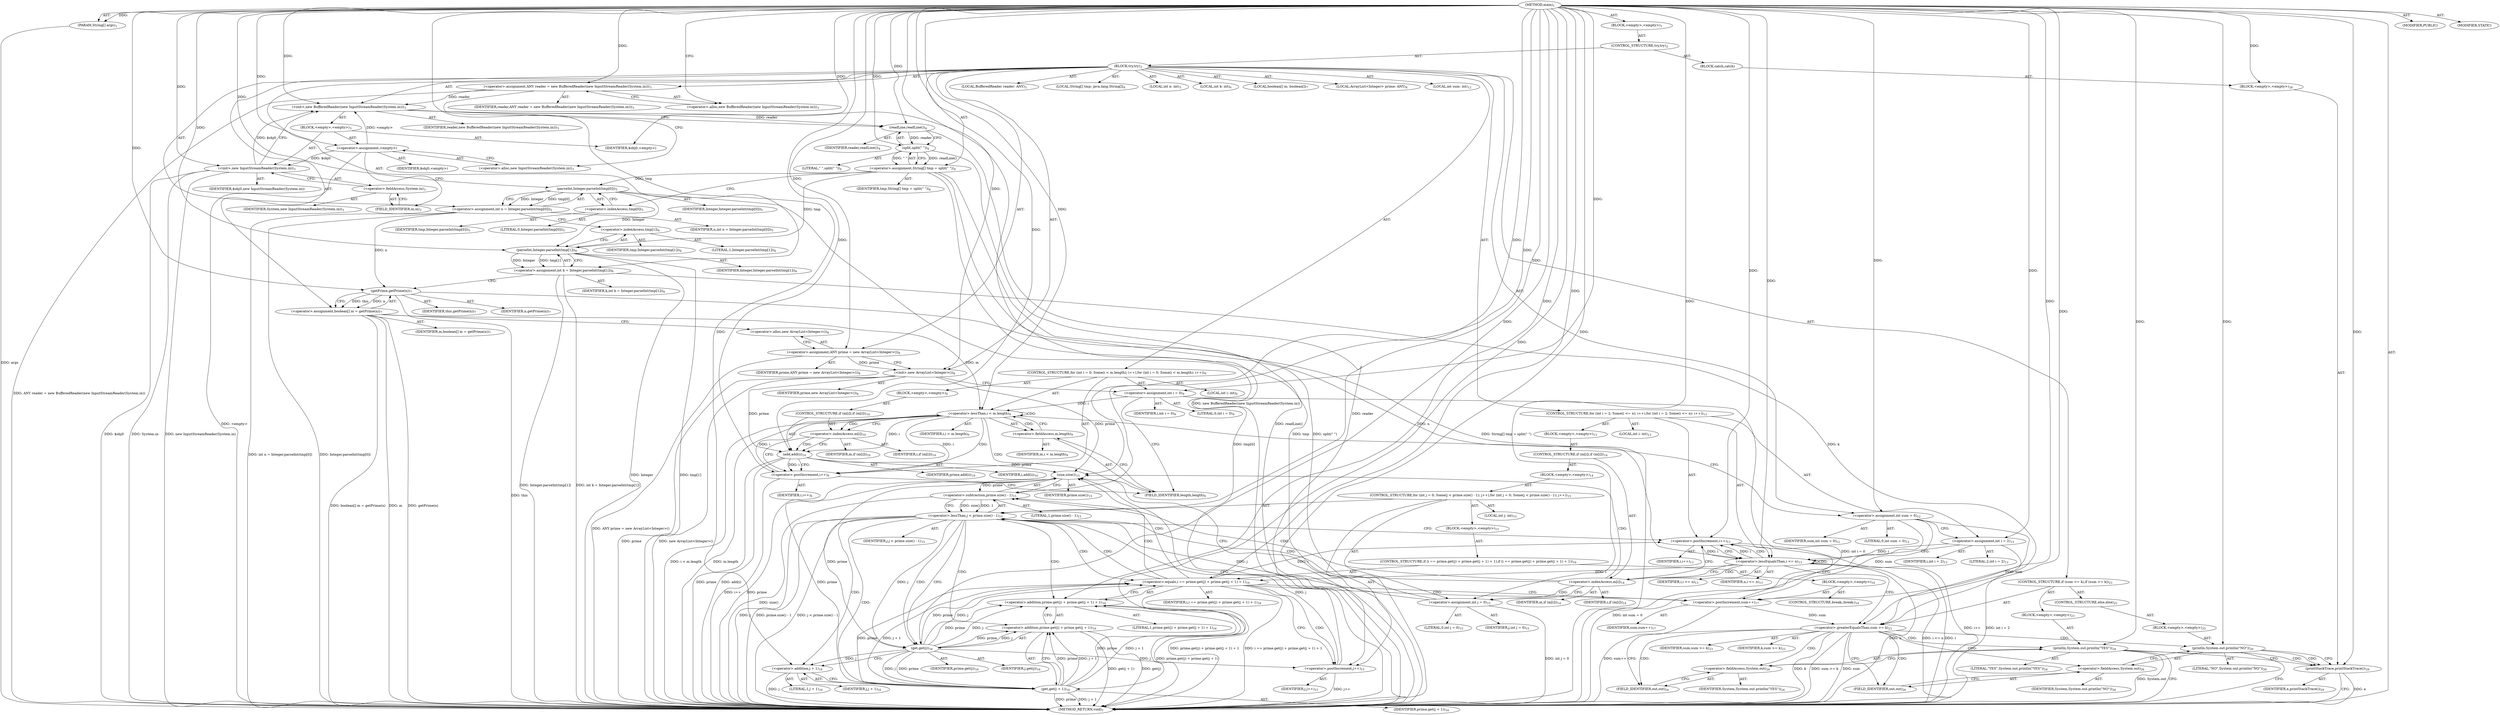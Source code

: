 digraph "main" {  
"21" [label = <(METHOD,main)<SUB>1</SUB>> ]
"22" [label = <(PARAM,String[] args)<SUB>1</SUB>> ]
"23" [label = <(BLOCK,&lt;empty&gt;,&lt;empty&gt;)<SUB>1</SUB>> ]
"24" [label = <(CONTROL_STRUCTURE,try,try)<SUB>2</SUB>> ]
"25" [label = <(BLOCK,try,try)<SUB>2</SUB>> ]
"4" [label = <(LOCAL,BufferedReader reader: ANY)<SUB>3</SUB>> ]
"26" [label = <(&lt;operator&gt;.assignment,ANY reader = new BufferedReader(new InputStreamReader(System.in)))<SUB>3</SUB>> ]
"27" [label = <(IDENTIFIER,reader,ANY reader = new BufferedReader(new InputStreamReader(System.in)))<SUB>3</SUB>> ]
"28" [label = <(&lt;operator&gt;.alloc,new BufferedReader(new InputStreamReader(System.in)))<SUB>3</SUB>> ]
"29" [label = <(&lt;init&gt;,new BufferedReader(new InputStreamReader(System.in)))<SUB>3</SUB>> ]
"3" [label = <(IDENTIFIER,reader,new BufferedReader(new InputStreamReader(System.in)))<SUB>3</SUB>> ]
"30" [label = <(BLOCK,&lt;empty&gt;,&lt;empty&gt;)<SUB>3</SUB>> ]
"31" [label = <(&lt;operator&gt;.assignment,&lt;empty&gt;)> ]
"32" [label = <(IDENTIFIER,$obj0,&lt;empty&gt;)> ]
"33" [label = <(&lt;operator&gt;.alloc,new InputStreamReader(System.in))<SUB>3</SUB>> ]
"34" [label = <(&lt;init&gt;,new InputStreamReader(System.in))<SUB>3</SUB>> ]
"35" [label = <(IDENTIFIER,$obj0,new InputStreamReader(System.in))> ]
"36" [label = <(&lt;operator&gt;.fieldAccess,System.in)<SUB>3</SUB>> ]
"37" [label = <(IDENTIFIER,System,new InputStreamReader(System.in))<SUB>3</SUB>> ]
"38" [label = <(FIELD_IDENTIFIER,in,in)<SUB>3</SUB>> ]
"39" [label = <(IDENTIFIER,$obj0,&lt;empty&gt;)> ]
"40" [label = <(LOCAL,String[] tmp: java.lang.String[])<SUB>4</SUB>> ]
"41" [label = <(&lt;operator&gt;.assignment,String[] tmp = split(&quot; &quot;))<SUB>4</SUB>> ]
"42" [label = <(IDENTIFIER,tmp,String[] tmp = split(&quot; &quot;))<SUB>4</SUB>> ]
"43" [label = <(split,split(&quot; &quot;))<SUB>4</SUB>> ]
"44" [label = <(readLine,readLine())<SUB>4</SUB>> ]
"45" [label = <(IDENTIFIER,reader,readLine())<SUB>4</SUB>> ]
"46" [label = <(LITERAL,&quot; &quot;,split(&quot; &quot;))<SUB>4</SUB>> ]
"47" [label = <(LOCAL,int n: int)<SUB>5</SUB>> ]
"48" [label = <(&lt;operator&gt;.assignment,int n = Integer.parseInt(tmp[0]))<SUB>5</SUB>> ]
"49" [label = <(IDENTIFIER,n,int n = Integer.parseInt(tmp[0]))<SUB>5</SUB>> ]
"50" [label = <(parseInt,Integer.parseInt(tmp[0]))<SUB>5</SUB>> ]
"51" [label = <(IDENTIFIER,Integer,Integer.parseInt(tmp[0]))<SUB>5</SUB>> ]
"52" [label = <(&lt;operator&gt;.indexAccess,tmp[0])<SUB>5</SUB>> ]
"53" [label = <(IDENTIFIER,tmp,Integer.parseInt(tmp[0]))<SUB>5</SUB>> ]
"54" [label = <(LITERAL,0,Integer.parseInt(tmp[0]))<SUB>5</SUB>> ]
"55" [label = <(LOCAL,int k: int)<SUB>6</SUB>> ]
"56" [label = <(&lt;operator&gt;.assignment,int k = Integer.parseInt(tmp[1]))<SUB>6</SUB>> ]
"57" [label = <(IDENTIFIER,k,int k = Integer.parseInt(tmp[1]))<SUB>6</SUB>> ]
"58" [label = <(parseInt,Integer.parseInt(tmp[1]))<SUB>6</SUB>> ]
"59" [label = <(IDENTIFIER,Integer,Integer.parseInt(tmp[1]))<SUB>6</SUB>> ]
"60" [label = <(&lt;operator&gt;.indexAccess,tmp[1])<SUB>6</SUB>> ]
"61" [label = <(IDENTIFIER,tmp,Integer.parseInt(tmp[1]))<SUB>6</SUB>> ]
"62" [label = <(LITERAL,1,Integer.parseInt(tmp[1]))<SUB>6</SUB>> ]
"63" [label = <(LOCAL,boolean[] m: boolean[])<SUB>7</SUB>> ]
"64" [label = <(&lt;operator&gt;.assignment,boolean[] m = getPrime(n))<SUB>7</SUB>> ]
"65" [label = <(IDENTIFIER,m,boolean[] m = getPrime(n))<SUB>7</SUB>> ]
"66" [label = <(getPrime,getPrime(n))<SUB>7</SUB>> ]
"67" [label = <(IDENTIFIER,this,getPrime(n))<SUB>7</SUB>> ]
"68" [label = <(IDENTIFIER,n,getPrime(n))<SUB>7</SUB>> ]
"6" [label = <(LOCAL,ArrayList&lt;Integer&gt; prime: ANY)<SUB>8</SUB>> ]
"69" [label = <(&lt;operator&gt;.assignment,ANY prime = new ArrayList&lt;Integer&gt;())<SUB>8</SUB>> ]
"70" [label = <(IDENTIFIER,prime,ANY prime = new ArrayList&lt;Integer&gt;())<SUB>8</SUB>> ]
"71" [label = <(&lt;operator&gt;.alloc,new ArrayList&lt;Integer&gt;())<SUB>8</SUB>> ]
"72" [label = <(&lt;init&gt;,new ArrayList&lt;Integer&gt;())<SUB>8</SUB>> ]
"5" [label = <(IDENTIFIER,prime,new ArrayList&lt;Integer&gt;())<SUB>8</SUB>> ]
"73" [label = <(CONTROL_STRUCTURE,for (int i = 0; Some(i &lt; m.length); i++),for (int i = 0; Some(i &lt; m.length); i++))<SUB>9</SUB>> ]
"74" [label = <(LOCAL,int i: int)<SUB>9</SUB>> ]
"75" [label = <(&lt;operator&gt;.assignment,int i = 0)<SUB>9</SUB>> ]
"76" [label = <(IDENTIFIER,i,int i = 0)<SUB>9</SUB>> ]
"77" [label = <(LITERAL,0,int i = 0)<SUB>9</SUB>> ]
"78" [label = <(&lt;operator&gt;.lessThan,i &lt; m.length)<SUB>9</SUB>> ]
"79" [label = <(IDENTIFIER,i,i &lt; m.length)<SUB>9</SUB>> ]
"80" [label = <(&lt;operator&gt;.fieldAccess,m.length)<SUB>9</SUB>> ]
"81" [label = <(IDENTIFIER,m,i &lt; m.length)<SUB>9</SUB>> ]
"82" [label = <(FIELD_IDENTIFIER,length,length)<SUB>9</SUB>> ]
"83" [label = <(&lt;operator&gt;.postIncrement,i++)<SUB>9</SUB>> ]
"84" [label = <(IDENTIFIER,i,i++)<SUB>9</SUB>> ]
"85" [label = <(BLOCK,&lt;empty&gt;,&lt;empty&gt;)<SUB>9</SUB>> ]
"86" [label = <(CONTROL_STRUCTURE,if (m[i]),if (m[i]))<SUB>10</SUB>> ]
"87" [label = <(&lt;operator&gt;.indexAccess,m[i])<SUB>10</SUB>> ]
"88" [label = <(IDENTIFIER,m,if (m[i]))<SUB>10</SUB>> ]
"89" [label = <(IDENTIFIER,i,if (m[i]))<SUB>10</SUB>> ]
"90" [label = <(add,add(i))<SUB>10</SUB>> ]
"91" [label = <(IDENTIFIER,prime,add(i))<SUB>10</SUB>> ]
"92" [label = <(IDENTIFIER,i,add(i))<SUB>10</SUB>> ]
"93" [label = <(LOCAL,int sum: int)<SUB>12</SUB>> ]
"94" [label = <(&lt;operator&gt;.assignment,int sum = 0)<SUB>12</SUB>> ]
"95" [label = <(IDENTIFIER,sum,int sum = 0)<SUB>12</SUB>> ]
"96" [label = <(LITERAL,0,int sum = 0)<SUB>12</SUB>> ]
"97" [label = <(CONTROL_STRUCTURE,for (int i = 2; Some(i &lt;= n); i++),for (int i = 2; Some(i &lt;= n); i++))<SUB>13</SUB>> ]
"98" [label = <(LOCAL,int i: int)<SUB>13</SUB>> ]
"99" [label = <(&lt;operator&gt;.assignment,int i = 2)<SUB>13</SUB>> ]
"100" [label = <(IDENTIFIER,i,int i = 2)<SUB>13</SUB>> ]
"101" [label = <(LITERAL,2,int i = 2)<SUB>13</SUB>> ]
"102" [label = <(&lt;operator&gt;.lessEqualsThan,i &lt;= n)<SUB>13</SUB>> ]
"103" [label = <(IDENTIFIER,i,i &lt;= n)<SUB>13</SUB>> ]
"104" [label = <(IDENTIFIER,n,i &lt;= n)<SUB>13</SUB>> ]
"105" [label = <(&lt;operator&gt;.postIncrement,i++)<SUB>13</SUB>> ]
"106" [label = <(IDENTIFIER,i,i++)<SUB>13</SUB>> ]
"107" [label = <(BLOCK,&lt;empty&gt;,&lt;empty&gt;)<SUB>13</SUB>> ]
"108" [label = <(CONTROL_STRUCTURE,if (m[i]),if (m[i]))<SUB>14</SUB>> ]
"109" [label = <(&lt;operator&gt;.indexAccess,m[i])<SUB>14</SUB>> ]
"110" [label = <(IDENTIFIER,m,if (m[i]))<SUB>14</SUB>> ]
"111" [label = <(IDENTIFIER,i,if (m[i]))<SUB>14</SUB>> ]
"112" [label = <(BLOCK,&lt;empty&gt;,&lt;empty&gt;)<SUB>14</SUB>> ]
"113" [label = <(CONTROL_STRUCTURE,for (int j = 0; Some(j &lt; prime.size() - 1); j++),for (int j = 0; Some(j &lt; prime.size() - 1); j++))<SUB>15</SUB>> ]
"114" [label = <(LOCAL,int j: int)<SUB>15</SUB>> ]
"115" [label = <(&lt;operator&gt;.assignment,int j = 0)<SUB>15</SUB>> ]
"116" [label = <(IDENTIFIER,j,int j = 0)<SUB>15</SUB>> ]
"117" [label = <(LITERAL,0,int j = 0)<SUB>15</SUB>> ]
"118" [label = <(&lt;operator&gt;.lessThan,j &lt; prime.size() - 1)<SUB>15</SUB>> ]
"119" [label = <(IDENTIFIER,j,j &lt; prime.size() - 1)<SUB>15</SUB>> ]
"120" [label = <(&lt;operator&gt;.subtraction,prime.size() - 1)<SUB>15</SUB>> ]
"121" [label = <(size,size())<SUB>15</SUB>> ]
"122" [label = <(IDENTIFIER,prime,size())<SUB>15</SUB>> ]
"123" [label = <(LITERAL,1,prime.size() - 1)<SUB>15</SUB>> ]
"124" [label = <(&lt;operator&gt;.postIncrement,j++)<SUB>15</SUB>> ]
"125" [label = <(IDENTIFIER,j,j++)<SUB>15</SUB>> ]
"126" [label = <(BLOCK,&lt;empty&gt;,&lt;empty&gt;)<SUB>15</SUB>> ]
"127" [label = <(CONTROL_STRUCTURE,if (i == prime.get(j) + prime.get(j + 1) + 1),if (i == prime.get(j) + prime.get(j + 1) + 1))<SUB>16</SUB>> ]
"128" [label = <(&lt;operator&gt;.equals,i == prime.get(j) + prime.get(j + 1) + 1)<SUB>16</SUB>> ]
"129" [label = <(IDENTIFIER,i,i == prime.get(j) + prime.get(j + 1) + 1)<SUB>16</SUB>> ]
"130" [label = <(&lt;operator&gt;.addition,prime.get(j) + prime.get(j + 1) + 1)<SUB>16</SUB>> ]
"131" [label = <(&lt;operator&gt;.addition,prime.get(j) + prime.get(j + 1))<SUB>16</SUB>> ]
"132" [label = <(get,get(j))<SUB>16</SUB>> ]
"133" [label = <(IDENTIFIER,prime,get(j))<SUB>16</SUB>> ]
"134" [label = <(IDENTIFIER,j,get(j))<SUB>16</SUB>> ]
"135" [label = <(get,get(j + 1))<SUB>16</SUB>> ]
"136" [label = <(IDENTIFIER,prime,get(j + 1))<SUB>16</SUB>> ]
"137" [label = <(&lt;operator&gt;.addition,j + 1)<SUB>16</SUB>> ]
"138" [label = <(IDENTIFIER,j,j + 1)<SUB>16</SUB>> ]
"139" [label = <(LITERAL,1,j + 1)<SUB>16</SUB>> ]
"140" [label = <(LITERAL,1,prime.get(j) + prime.get(j + 1) + 1)<SUB>16</SUB>> ]
"141" [label = <(BLOCK,&lt;empty&gt;,&lt;empty&gt;)<SUB>16</SUB>> ]
"142" [label = <(&lt;operator&gt;.postIncrement,sum++)<SUB>17</SUB>> ]
"143" [label = <(IDENTIFIER,sum,sum++)<SUB>17</SUB>> ]
"144" [label = <(CONTROL_STRUCTURE,break;,break;)<SUB>18</SUB>> ]
"145" [label = <(CONTROL_STRUCTURE,if (sum &gt;= k),if (sum &gt;= k))<SUB>23</SUB>> ]
"146" [label = <(&lt;operator&gt;.greaterEqualsThan,sum &gt;= k)<SUB>23</SUB>> ]
"147" [label = <(IDENTIFIER,sum,sum &gt;= k)<SUB>23</SUB>> ]
"148" [label = <(IDENTIFIER,k,sum &gt;= k)<SUB>23</SUB>> ]
"149" [label = <(BLOCK,&lt;empty&gt;,&lt;empty&gt;)<SUB>23</SUB>> ]
"150" [label = <(println,System.out.println(&quot;YES&quot;))<SUB>24</SUB>> ]
"151" [label = <(&lt;operator&gt;.fieldAccess,System.out)<SUB>24</SUB>> ]
"152" [label = <(IDENTIFIER,System,System.out.println(&quot;YES&quot;))<SUB>24</SUB>> ]
"153" [label = <(FIELD_IDENTIFIER,out,out)<SUB>24</SUB>> ]
"154" [label = <(LITERAL,&quot;YES&quot;,System.out.println(&quot;YES&quot;))<SUB>24</SUB>> ]
"155" [label = <(CONTROL_STRUCTURE,else,else)<SUB>25</SUB>> ]
"156" [label = <(BLOCK,&lt;empty&gt;,&lt;empty&gt;)<SUB>25</SUB>> ]
"157" [label = <(println,System.out.println(&quot;NO&quot;))<SUB>26</SUB>> ]
"158" [label = <(&lt;operator&gt;.fieldAccess,System.out)<SUB>26</SUB>> ]
"159" [label = <(IDENTIFIER,System,System.out.println(&quot;NO&quot;))<SUB>26</SUB>> ]
"160" [label = <(FIELD_IDENTIFIER,out,out)<SUB>26</SUB>> ]
"161" [label = <(LITERAL,&quot;NO&quot;,System.out.println(&quot;NO&quot;))<SUB>26</SUB>> ]
"162" [label = <(BLOCK,catch,catch)> ]
"163" [label = <(BLOCK,&lt;empty&gt;,&lt;empty&gt;)<SUB>28</SUB>> ]
"164" [label = <(printStackTrace,printStackTrace())<SUB>29</SUB>> ]
"165" [label = <(IDENTIFIER,e,printStackTrace())<SUB>29</SUB>> ]
"166" [label = <(MODIFIER,PUBLIC)> ]
"167" [label = <(MODIFIER,STATIC)> ]
"168" [label = <(METHOD_RETURN,void)<SUB>1</SUB>> ]
  "21" -> "22"  [ label = "AST: "] 
  "21" -> "23"  [ label = "AST: "] 
  "21" -> "166"  [ label = "AST: "] 
  "21" -> "167"  [ label = "AST: "] 
  "21" -> "168"  [ label = "AST: "] 
  "23" -> "24"  [ label = "AST: "] 
  "24" -> "25"  [ label = "AST: "] 
  "24" -> "162"  [ label = "AST: "] 
  "25" -> "4"  [ label = "AST: "] 
  "25" -> "26"  [ label = "AST: "] 
  "25" -> "29"  [ label = "AST: "] 
  "25" -> "40"  [ label = "AST: "] 
  "25" -> "41"  [ label = "AST: "] 
  "25" -> "47"  [ label = "AST: "] 
  "25" -> "48"  [ label = "AST: "] 
  "25" -> "55"  [ label = "AST: "] 
  "25" -> "56"  [ label = "AST: "] 
  "25" -> "63"  [ label = "AST: "] 
  "25" -> "64"  [ label = "AST: "] 
  "25" -> "6"  [ label = "AST: "] 
  "25" -> "69"  [ label = "AST: "] 
  "25" -> "72"  [ label = "AST: "] 
  "25" -> "73"  [ label = "AST: "] 
  "25" -> "93"  [ label = "AST: "] 
  "25" -> "94"  [ label = "AST: "] 
  "25" -> "97"  [ label = "AST: "] 
  "25" -> "145"  [ label = "AST: "] 
  "26" -> "27"  [ label = "AST: "] 
  "26" -> "28"  [ label = "AST: "] 
  "29" -> "3"  [ label = "AST: "] 
  "29" -> "30"  [ label = "AST: "] 
  "30" -> "31"  [ label = "AST: "] 
  "30" -> "34"  [ label = "AST: "] 
  "30" -> "39"  [ label = "AST: "] 
  "31" -> "32"  [ label = "AST: "] 
  "31" -> "33"  [ label = "AST: "] 
  "34" -> "35"  [ label = "AST: "] 
  "34" -> "36"  [ label = "AST: "] 
  "36" -> "37"  [ label = "AST: "] 
  "36" -> "38"  [ label = "AST: "] 
  "41" -> "42"  [ label = "AST: "] 
  "41" -> "43"  [ label = "AST: "] 
  "43" -> "44"  [ label = "AST: "] 
  "43" -> "46"  [ label = "AST: "] 
  "44" -> "45"  [ label = "AST: "] 
  "48" -> "49"  [ label = "AST: "] 
  "48" -> "50"  [ label = "AST: "] 
  "50" -> "51"  [ label = "AST: "] 
  "50" -> "52"  [ label = "AST: "] 
  "52" -> "53"  [ label = "AST: "] 
  "52" -> "54"  [ label = "AST: "] 
  "56" -> "57"  [ label = "AST: "] 
  "56" -> "58"  [ label = "AST: "] 
  "58" -> "59"  [ label = "AST: "] 
  "58" -> "60"  [ label = "AST: "] 
  "60" -> "61"  [ label = "AST: "] 
  "60" -> "62"  [ label = "AST: "] 
  "64" -> "65"  [ label = "AST: "] 
  "64" -> "66"  [ label = "AST: "] 
  "66" -> "67"  [ label = "AST: "] 
  "66" -> "68"  [ label = "AST: "] 
  "69" -> "70"  [ label = "AST: "] 
  "69" -> "71"  [ label = "AST: "] 
  "72" -> "5"  [ label = "AST: "] 
  "73" -> "74"  [ label = "AST: "] 
  "73" -> "75"  [ label = "AST: "] 
  "73" -> "78"  [ label = "AST: "] 
  "73" -> "83"  [ label = "AST: "] 
  "73" -> "85"  [ label = "AST: "] 
  "75" -> "76"  [ label = "AST: "] 
  "75" -> "77"  [ label = "AST: "] 
  "78" -> "79"  [ label = "AST: "] 
  "78" -> "80"  [ label = "AST: "] 
  "80" -> "81"  [ label = "AST: "] 
  "80" -> "82"  [ label = "AST: "] 
  "83" -> "84"  [ label = "AST: "] 
  "85" -> "86"  [ label = "AST: "] 
  "86" -> "87"  [ label = "AST: "] 
  "86" -> "90"  [ label = "AST: "] 
  "87" -> "88"  [ label = "AST: "] 
  "87" -> "89"  [ label = "AST: "] 
  "90" -> "91"  [ label = "AST: "] 
  "90" -> "92"  [ label = "AST: "] 
  "94" -> "95"  [ label = "AST: "] 
  "94" -> "96"  [ label = "AST: "] 
  "97" -> "98"  [ label = "AST: "] 
  "97" -> "99"  [ label = "AST: "] 
  "97" -> "102"  [ label = "AST: "] 
  "97" -> "105"  [ label = "AST: "] 
  "97" -> "107"  [ label = "AST: "] 
  "99" -> "100"  [ label = "AST: "] 
  "99" -> "101"  [ label = "AST: "] 
  "102" -> "103"  [ label = "AST: "] 
  "102" -> "104"  [ label = "AST: "] 
  "105" -> "106"  [ label = "AST: "] 
  "107" -> "108"  [ label = "AST: "] 
  "108" -> "109"  [ label = "AST: "] 
  "108" -> "112"  [ label = "AST: "] 
  "109" -> "110"  [ label = "AST: "] 
  "109" -> "111"  [ label = "AST: "] 
  "112" -> "113"  [ label = "AST: "] 
  "113" -> "114"  [ label = "AST: "] 
  "113" -> "115"  [ label = "AST: "] 
  "113" -> "118"  [ label = "AST: "] 
  "113" -> "124"  [ label = "AST: "] 
  "113" -> "126"  [ label = "AST: "] 
  "115" -> "116"  [ label = "AST: "] 
  "115" -> "117"  [ label = "AST: "] 
  "118" -> "119"  [ label = "AST: "] 
  "118" -> "120"  [ label = "AST: "] 
  "120" -> "121"  [ label = "AST: "] 
  "120" -> "123"  [ label = "AST: "] 
  "121" -> "122"  [ label = "AST: "] 
  "124" -> "125"  [ label = "AST: "] 
  "126" -> "127"  [ label = "AST: "] 
  "127" -> "128"  [ label = "AST: "] 
  "127" -> "141"  [ label = "AST: "] 
  "128" -> "129"  [ label = "AST: "] 
  "128" -> "130"  [ label = "AST: "] 
  "130" -> "131"  [ label = "AST: "] 
  "130" -> "140"  [ label = "AST: "] 
  "131" -> "132"  [ label = "AST: "] 
  "131" -> "135"  [ label = "AST: "] 
  "132" -> "133"  [ label = "AST: "] 
  "132" -> "134"  [ label = "AST: "] 
  "135" -> "136"  [ label = "AST: "] 
  "135" -> "137"  [ label = "AST: "] 
  "137" -> "138"  [ label = "AST: "] 
  "137" -> "139"  [ label = "AST: "] 
  "141" -> "142"  [ label = "AST: "] 
  "141" -> "144"  [ label = "AST: "] 
  "142" -> "143"  [ label = "AST: "] 
  "145" -> "146"  [ label = "AST: "] 
  "145" -> "149"  [ label = "AST: "] 
  "145" -> "155"  [ label = "AST: "] 
  "146" -> "147"  [ label = "AST: "] 
  "146" -> "148"  [ label = "AST: "] 
  "149" -> "150"  [ label = "AST: "] 
  "150" -> "151"  [ label = "AST: "] 
  "150" -> "154"  [ label = "AST: "] 
  "151" -> "152"  [ label = "AST: "] 
  "151" -> "153"  [ label = "AST: "] 
  "155" -> "156"  [ label = "AST: "] 
  "156" -> "157"  [ label = "AST: "] 
  "157" -> "158"  [ label = "AST: "] 
  "157" -> "161"  [ label = "AST: "] 
  "158" -> "159"  [ label = "AST: "] 
  "158" -> "160"  [ label = "AST: "] 
  "162" -> "163"  [ label = "AST: "] 
  "163" -> "164"  [ label = "AST: "] 
  "164" -> "165"  [ label = "AST: "] 
  "26" -> "33"  [ label = "CFG: "] 
  "29" -> "44"  [ label = "CFG: "] 
  "41" -> "52"  [ label = "CFG: "] 
  "48" -> "60"  [ label = "CFG: "] 
  "56" -> "66"  [ label = "CFG: "] 
  "64" -> "71"  [ label = "CFG: "] 
  "69" -> "72"  [ label = "CFG: "] 
  "72" -> "75"  [ label = "CFG: "] 
  "94" -> "99"  [ label = "CFG: "] 
  "28" -> "26"  [ label = "CFG: "] 
  "43" -> "41"  [ label = "CFG: "] 
  "50" -> "48"  [ label = "CFG: "] 
  "58" -> "56"  [ label = "CFG: "] 
  "66" -> "64"  [ label = "CFG: "] 
  "71" -> "69"  [ label = "CFG: "] 
  "75" -> "82"  [ label = "CFG: "] 
  "78" -> "87"  [ label = "CFG: "] 
  "78" -> "94"  [ label = "CFG: "] 
  "83" -> "82"  [ label = "CFG: "] 
  "99" -> "102"  [ label = "CFG: "] 
  "102" -> "109"  [ label = "CFG: "] 
  "102" -> "146"  [ label = "CFG: "] 
  "105" -> "102"  [ label = "CFG: "] 
  "146" -> "153"  [ label = "CFG: "] 
  "146" -> "160"  [ label = "CFG: "] 
  "164" -> "168"  [ label = "CFG: "] 
  "31" -> "38"  [ label = "CFG: "] 
  "34" -> "29"  [ label = "CFG: "] 
  "44" -> "43"  [ label = "CFG: "] 
  "52" -> "50"  [ label = "CFG: "] 
  "60" -> "58"  [ label = "CFG: "] 
  "80" -> "78"  [ label = "CFG: "] 
  "150" -> "168"  [ label = "CFG: "] 
  "150" -> "164"  [ label = "CFG: "] 
  "33" -> "31"  [ label = "CFG: "] 
  "36" -> "34"  [ label = "CFG: "] 
  "82" -> "80"  [ label = "CFG: "] 
  "87" -> "90"  [ label = "CFG: "] 
  "87" -> "83"  [ label = "CFG: "] 
  "90" -> "83"  [ label = "CFG: "] 
  "109" -> "115"  [ label = "CFG: "] 
  "109" -> "105"  [ label = "CFG: "] 
  "151" -> "150"  [ label = "CFG: "] 
  "157" -> "168"  [ label = "CFG: "] 
  "157" -> "164"  [ label = "CFG: "] 
  "38" -> "36"  [ label = "CFG: "] 
  "153" -> "151"  [ label = "CFG: "] 
  "158" -> "157"  [ label = "CFG: "] 
  "115" -> "121"  [ label = "CFG: "] 
  "118" -> "132"  [ label = "CFG: "] 
  "118" -> "105"  [ label = "CFG: "] 
  "124" -> "121"  [ label = "CFG: "] 
  "160" -> "158"  [ label = "CFG: "] 
  "120" -> "118"  [ label = "CFG: "] 
  "121" -> "120"  [ label = "CFG: "] 
  "128" -> "142"  [ label = "CFG: "] 
  "128" -> "124"  [ label = "CFG: "] 
  "130" -> "128"  [ label = "CFG: "] 
  "142" -> "105"  [ label = "CFG: "] 
  "131" -> "130"  [ label = "CFG: "] 
  "132" -> "137"  [ label = "CFG: "] 
  "135" -> "131"  [ label = "CFG: "] 
  "137" -> "135"  [ label = "CFG: "] 
  "21" -> "28"  [ label = "CFG: "] 
  "22" -> "168"  [ label = "DDG: args"] 
  "26" -> "168"  [ label = "DDG: ANY reader = new BufferedReader(new InputStreamReader(System.in))"] 
  "31" -> "168"  [ label = "DDG: &lt;empty&gt;"] 
  "34" -> "168"  [ label = "DDG: $obj0"] 
  "34" -> "168"  [ label = "DDG: System.in"] 
  "34" -> "168"  [ label = "DDG: new InputStreamReader(System.in)"] 
  "29" -> "168"  [ label = "DDG: new BufferedReader(new InputStreamReader(System.in))"] 
  "41" -> "168"  [ label = "DDG: tmp"] 
  "44" -> "168"  [ label = "DDG: reader"] 
  "43" -> "168"  [ label = "DDG: readLine()"] 
  "41" -> "168"  [ label = "DDG: split(&quot; &quot;)"] 
  "41" -> "168"  [ label = "DDG: String[] tmp = split(&quot; &quot;)"] 
  "50" -> "168"  [ label = "DDG: tmp[0]"] 
  "48" -> "168"  [ label = "DDG: Integer.parseInt(tmp[0])"] 
  "48" -> "168"  [ label = "DDG: int n = Integer.parseInt(tmp[0])"] 
  "58" -> "168"  [ label = "DDG: Integer"] 
  "58" -> "168"  [ label = "DDG: tmp[1]"] 
  "56" -> "168"  [ label = "DDG: Integer.parseInt(tmp[1])"] 
  "56" -> "168"  [ label = "DDG: int k = Integer.parseInt(tmp[1])"] 
  "64" -> "168"  [ label = "DDG: m"] 
  "64" -> "168"  [ label = "DDG: getPrime(n)"] 
  "64" -> "168"  [ label = "DDG: boolean[] m = getPrime(n)"] 
  "69" -> "168"  [ label = "DDG: ANY prime = new ArrayList&lt;Integer&gt;()"] 
  "72" -> "168"  [ label = "DDG: prime"] 
  "72" -> "168"  [ label = "DDG: new ArrayList&lt;Integer&gt;()"] 
  "75" -> "168"  [ label = "DDG: int i = 0"] 
  "78" -> "168"  [ label = "DDG: m.length"] 
  "78" -> "168"  [ label = "DDG: i &lt; m.length"] 
  "94" -> "168"  [ label = "DDG: int sum = 0"] 
  "99" -> "168"  [ label = "DDG: int i = 2"] 
  "102" -> "168"  [ label = "DDG: i"] 
  "102" -> "168"  [ label = "DDG: n"] 
  "102" -> "168"  [ label = "DDG: i &lt;= n"] 
  "146" -> "168"  [ label = "DDG: sum"] 
  "146" -> "168"  [ label = "DDG: k"] 
  "146" -> "168"  [ label = "DDG: sum &gt;= k"] 
  "150" -> "168"  [ label = "DDG: System.out"] 
  "115" -> "168"  [ label = "DDG: int j = 0"] 
  "118" -> "168"  [ label = "DDG: j"] 
  "121" -> "168"  [ label = "DDG: prime"] 
  "120" -> "168"  [ label = "DDG: size()"] 
  "118" -> "168"  [ label = "DDG: prime.size() - 1"] 
  "118" -> "168"  [ label = "DDG: j &lt; prime.size() - 1"] 
  "131" -> "168"  [ label = "DDG: get(j)"] 
  "135" -> "168"  [ label = "DDG: prime"] 
  "137" -> "168"  [ label = "DDG: j"] 
  "135" -> "168"  [ label = "DDG: j + 1"] 
  "131" -> "168"  [ label = "DDG: get(j + 1)"] 
  "130" -> "168"  [ label = "DDG: prime.get(j) + prime.get(j + 1)"] 
  "128" -> "168"  [ label = "DDG: prime.get(j) + prime.get(j + 1) + 1"] 
  "128" -> "168"  [ label = "DDG: i == prime.get(j) + prime.get(j + 1) + 1"] 
  "124" -> "168"  [ label = "DDG: j++"] 
  "142" -> "168"  [ label = "DDG: sum++"] 
  "105" -> "168"  [ label = "DDG: i++"] 
  "90" -> "168"  [ label = "DDG: prime"] 
  "90" -> "168"  [ label = "DDG: add(i)"] 
  "83" -> "168"  [ label = "DDG: i++"] 
  "66" -> "168"  [ label = "DDG: this"] 
  "164" -> "168"  [ label = "DDG: e"] 
  "21" -> "22"  [ label = "DDG: "] 
  "21" -> "26"  [ label = "DDG: "] 
  "43" -> "41"  [ label = "DDG: readLine()"] 
  "43" -> "41"  [ label = "DDG: &quot; &quot;"] 
  "50" -> "48"  [ label = "DDG: Integer"] 
  "50" -> "48"  [ label = "DDG: tmp[0]"] 
  "58" -> "56"  [ label = "DDG: Integer"] 
  "58" -> "56"  [ label = "DDG: tmp[1]"] 
  "66" -> "64"  [ label = "DDG: this"] 
  "66" -> "64"  [ label = "DDG: n"] 
  "21" -> "69"  [ label = "DDG: "] 
  "21" -> "94"  [ label = "DDG: "] 
  "21" -> "163"  [ label = "DDG: "] 
  "26" -> "29"  [ label = "DDG: reader"] 
  "21" -> "29"  [ label = "DDG: "] 
  "31" -> "29"  [ label = "DDG: &lt;empty&gt;"] 
  "34" -> "29"  [ label = "DDG: $obj0"] 
  "69" -> "72"  [ label = "DDG: prime"] 
  "21" -> "72"  [ label = "DDG: "] 
  "21" -> "75"  [ label = "DDG: "] 
  "21" -> "99"  [ label = "DDG: "] 
  "21" -> "31"  [ label = "DDG: "] 
  "21" -> "39"  [ label = "DDG: "] 
  "44" -> "43"  [ label = "DDG: reader"] 
  "21" -> "43"  [ label = "DDG: "] 
  "21" -> "50"  [ label = "DDG: "] 
  "41" -> "50"  [ label = "DDG: tmp"] 
  "50" -> "58"  [ label = "DDG: Integer"] 
  "21" -> "58"  [ label = "DDG: "] 
  "41" -> "58"  [ label = "DDG: tmp"] 
  "21" -> "66"  [ label = "DDG: "] 
  "48" -> "66"  [ label = "DDG: n"] 
  "75" -> "78"  [ label = "DDG: i"] 
  "83" -> "78"  [ label = "DDG: i"] 
  "21" -> "78"  [ label = "DDG: "] 
  "64" -> "78"  [ label = "DDG: m"] 
  "78" -> "83"  [ label = "DDG: i"] 
  "90" -> "83"  [ label = "DDG: i"] 
  "21" -> "83"  [ label = "DDG: "] 
  "99" -> "102"  [ label = "DDG: i"] 
  "105" -> "102"  [ label = "DDG: i"] 
  "21" -> "102"  [ label = "DDG: "] 
  "66" -> "102"  [ label = "DDG: n"] 
  "102" -> "105"  [ label = "DDG: i"] 
  "128" -> "105"  [ label = "DDG: i"] 
  "21" -> "105"  [ label = "DDG: "] 
  "94" -> "146"  [ label = "DDG: sum"] 
  "142" -> "146"  [ label = "DDG: sum"] 
  "21" -> "146"  [ label = "DDG: "] 
  "56" -> "146"  [ label = "DDG: k"] 
  "21" -> "164"  [ label = "DDG: "] 
  "31" -> "34"  [ label = "DDG: $obj0"] 
  "21" -> "34"  [ label = "DDG: "] 
  "29" -> "44"  [ label = "DDG: reader"] 
  "21" -> "44"  [ label = "DDG: "] 
  "21" -> "150"  [ label = "DDG: "] 
  "72" -> "90"  [ label = "DDG: prime"] 
  "21" -> "90"  [ label = "DDG: "] 
  "78" -> "90"  [ label = "DDG: i"] 
  "21" -> "157"  [ label = "DDG: "] 
  "21" -> "115"  [ label = "DDG: "] 
  "115" -> "118"  [ label = "DDG: j"] 
  "124" -> "118"  [ label = "DDG: j"] 
  "21" -> "118"  [ label = "DDG: "] 
  "120" -> "118"  [ label = "DDG: size()"] 
  "120" -> "118"  [ label = "DDG: 1"] 
  "21" -> "124"  [ label = "DDG: "] 
  "132" -> "124"  [ label = "DDG: j"] 
  "121" -> "120"  [ label = "DDG: prime"] 
  "21" -> "120"  [ label = "DDG: "] 
  "72" -> "121"  [ label = "DDG: prime"] 
  "135" -> "121"  [ label = "DDG: prime"] 
  "90" -> "121"  [ label = "DDG: prime"] 
  "21" -> "121"  [ label = "DDG: "] 
  "102" -> "128"  [ label = "DDG: i"] 
  "21" -> "128"  [ label = "DDG: "] 
  "132" -> "128"  [ label = "DDG: prime"] 
  "132" -> "128"  [ label = "DDG: j"] 
  "135" -> "128"  [ label = "DDG: prime"] 
  "135" -> "128"  [ label = "DDG: j + 1"] 
  "132" -> "130"  [ label = "DDG: prime"] 
  "132" -> "130"  [ label = "DDG: j"] 
  "135" -> "130"  [ label = "DDG: prime"] 
  "135" -> "130"  [ label = "DDG: j + 1"] 
  "21" -> "130"  [ label = "DDG: "] 
  "94" -> "142"  [ label = "DDG: sum"] 
  "21" -> "142"  [ label = "DDG: "] 
  "132" -> "131"  [ label = "DDG: prime"] 
  "132" -> "131"  [ label = "DDG: j"] 
  "135" -> "131"  [ label = "DDG: prime"] 
  "135" -> "131"  [ label = "DDG: j + 1"] 
  "121" -> "132"  [ label = "DDG: prime"] 
  "21" -> "132"  [ label = "DDG: "] 
  "118" -> "132"  [ label = "DDG: j"] 
  "132" -> "135"  [ label = "DDG: prime"] 
  "21" -> "135"  [ label = "DDG: "] 
  "132" -> "135"  [ label = "DDG: j"] 
  "132" -> "137"  [ label = "DDG: j"] 
  "21" -> "137"  [ label = "DDG: "] 
  "78" -> "87"  [ label = "CDG: "] 
  "78" -> "82"  [ label = "CDG: "] 
  "78" -> "80"  [ label = "CDG: "] 
  "78" -> "83"  [ label = "CDG: "] 
  "78" -> "78"  [ label = "CDG: "] 
  "102" -> "102"  [ label = "CDG: "] 
  "102" -> "105"  [ label = "CDG: "] 
  "102" -> "109"  [ label = "CDG: "] 
  "146" -> "160"  [ label = "CDG: "] 
  "146" -> "150"  [ label = "CDG: "] 
  "146" -> "151"  [ label = "CDG: "] 
  "146" -> "153"  [ label = "CDG: "] 
  "146" -> "157"  [ label = "CDG: "] 
  "146" -> "158"  [ label = "CDG: "] 
  "150" -> "164"  [ label = "CDG: "] 
  "87" -> "90"  [ label = "CDG: "] 
  "109" -> "115"  [ label = "CDG: "] 
  "109" -> "120"  [ label = "CDG: "] 
  "109" -> "121"  [ label = "CDG: "] 
  "109" -> "118"  [ label = "CDG: "] 
  "157" -> "164"  [ label = "CDG: "] 
  "118" -> "128"  [ label = "CDG: "] 
  "118" -> "131"  [ label = "CDG: "] 
  "118" -> "132"  [ label = "CDG: "] 
  "118" -> "137"  [ label = "CDG: "] 
  "118" -> "130"  [ label = "CDG: "] 
  "118" -> "135"  [ label = "CDG: "] 
  "128" -> "120"  [ label = "CDG: "] 
  "128" -> "142"  [ label = "CDG: "] 
  "128" -> "121"  [ label = "CDG: "] 
  "128" -> "118"  [ label = "CDG: "] 
  "128" -> "124"  [ label = "CDG: "] 
}
